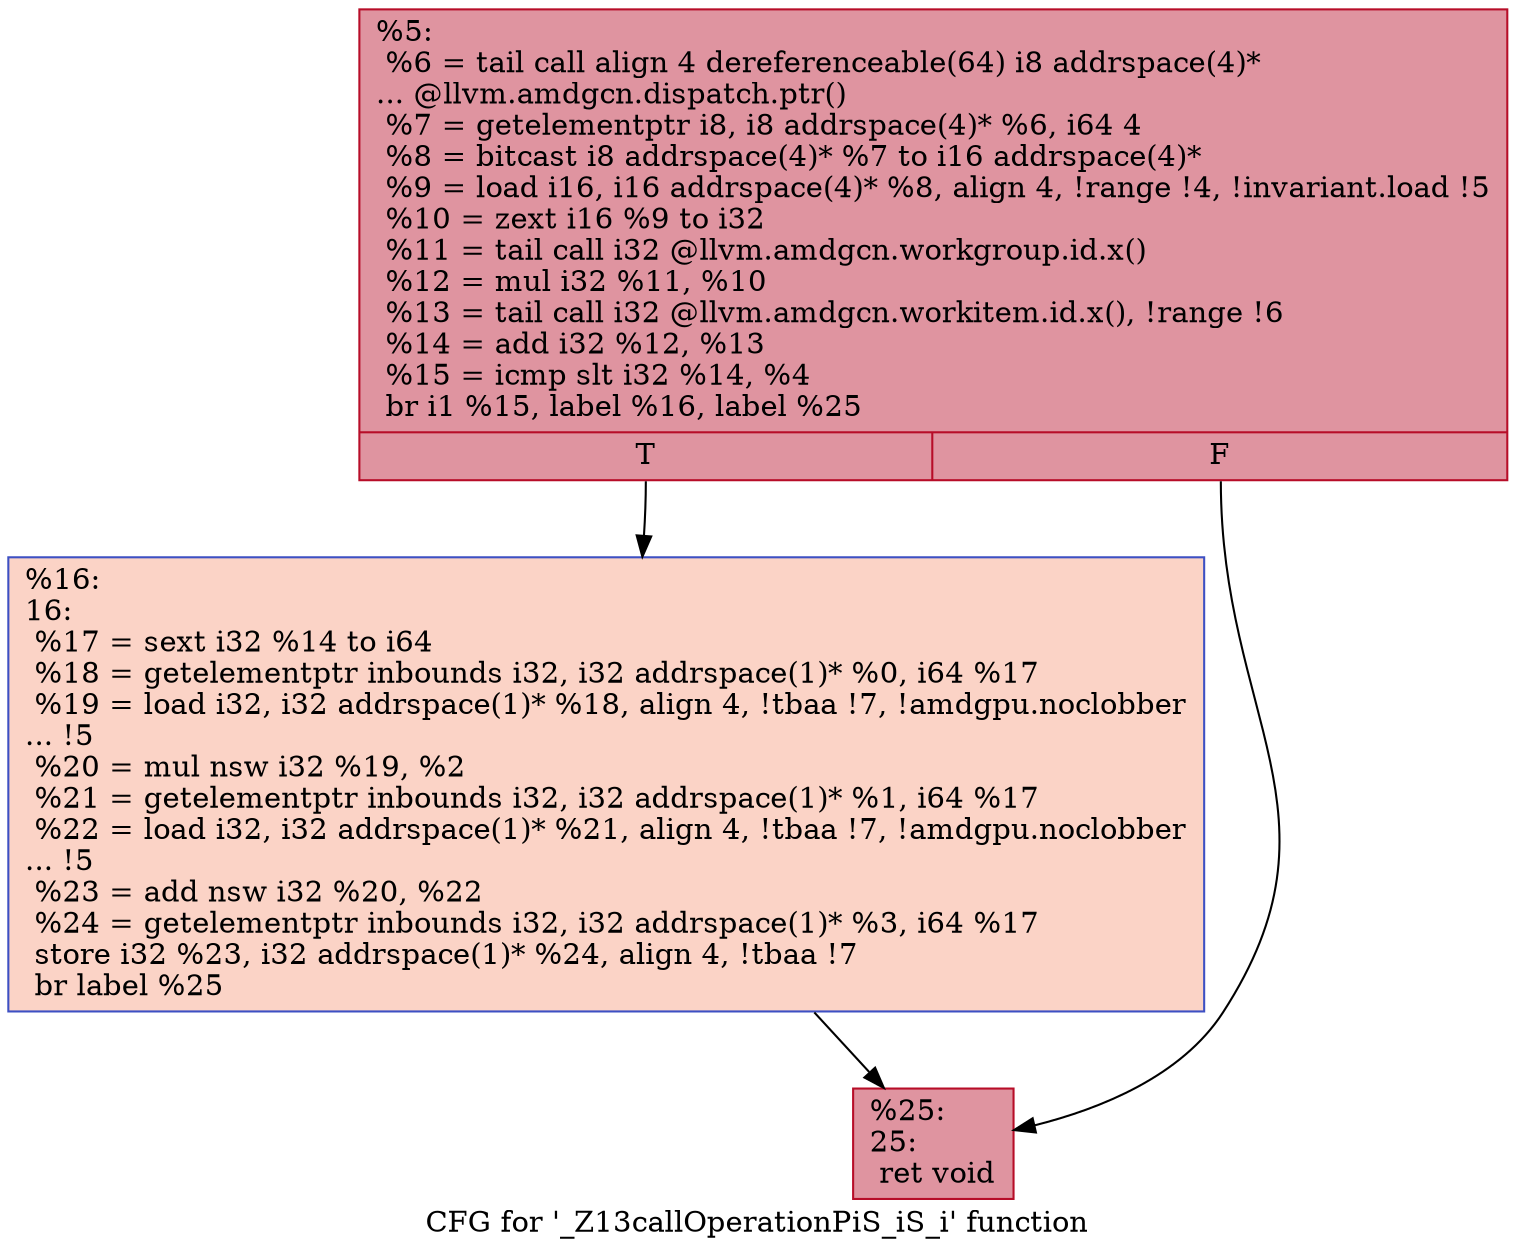 digraph "CFG for '_Z13callOperationPiS_iS_i' function" {
	label="CFG for '_Z13callOperationPiS_iS_i' function";

	Node0x46da190 [shape=record,color="#b70d28ff", style=filled, fillcolor="#b70d2870",label="{%5:\l  %6 = tail call align 4 dereferenceable(64) i8 addrspace(4)*\l... @llvm.amdgcn.dispatch.ptr()\l  %7 = getelementptr i8, i8 addrspace(4)* %6, i64 4\l  %8 = bitcast i8 addrspace(4)* %7 to i16 addrspace(4)*\l  %9 = load i16, i16 addrspace(4)* %8, align 4, !range !4, !invariant.load !5\l  %10 = zext i16 %9 to i32\l  %11 = tail call i32 @llvm.amdgcn.workgroup.id.x()\l  %12 = mul i32 %11, %10\l  %13 = tail call i32 @llvm.amdgcn.workitem.id.x(), !range !6\l  %14 = add i32 %12, %13\l  %15 = icmp slt i32 %14, %4\l  br i1 %15, label %16, label %25\l|{<s0>T|<s1>F}}"];
	Node0x46da190:s0 -> Node0x46dc050;
	Node0x46da190:s1 -> Node0x46dc0e0;
	Node0x46dc050 [shape=record,color="#3d50c3ff", style=filled, fillcolor="#f59c7d70",label="{%16:\l16:                                               \l  %17 = sext i32 %14 to i64\l  %18 = getelementptr inbounds i32, i32 addrspace(1)* %0, i64 %17\l  %19 = load i32, i32 addrspace(1)* %18, align 4, !tbaa !7, !amdgpu.noclobber\l... !5\l  %20 = mul nsw i32 %19, %2\l  %21 = getelementptr inbounds i32, i32 addrspace(1)* %1, i64 %17\l  %22 = load i32, i32 addrspace(1)* %21, align 4, !tbaa !7, !amdgpu.noclobber\l... !5\l  %23 = add nsw i32 %20, %22\l  %24 = getelementptr inbounds i32, i32 addrspace(1)* %3, i64 %17\l  store i32 %23, i32 addrspace(1)* %24, align 4, !tbaa !7\l  br label %25\l}"];
	Node0x46dc050 -> Node0x46dc0e0;
	Node0x46dc0e0 [shape=record,color="#b70d28ff", style=filled, fillcolor="#b70d2870",label="{%25:\l25:                                               \l  ret void\l}"];
}
